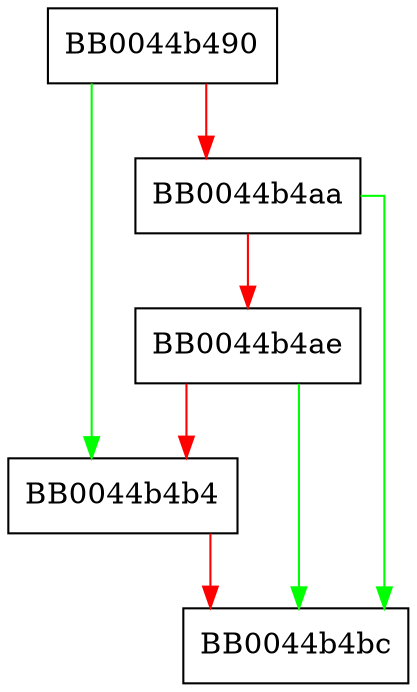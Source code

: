 digraph smime_cb {
  node [shape="box"];
  graph [splines=ortho];
  BB0044b490 -> BB0044b4b4 [color="green"];
  BB0044b490 -> BB0044b4aa [color="red"];
  BB0044b4aa -> BB0044b4bc [color="green"];
  BB0044b4aa -> BB0044b4ae [color="red"];
  BB0044b4ae -> BB0044b4bc [color="green"];
  BB0044b4ae -> BB0044b4b4 [color="red"];
  BB0044b4b4 -> BB0044b4bc [color="red"];
}